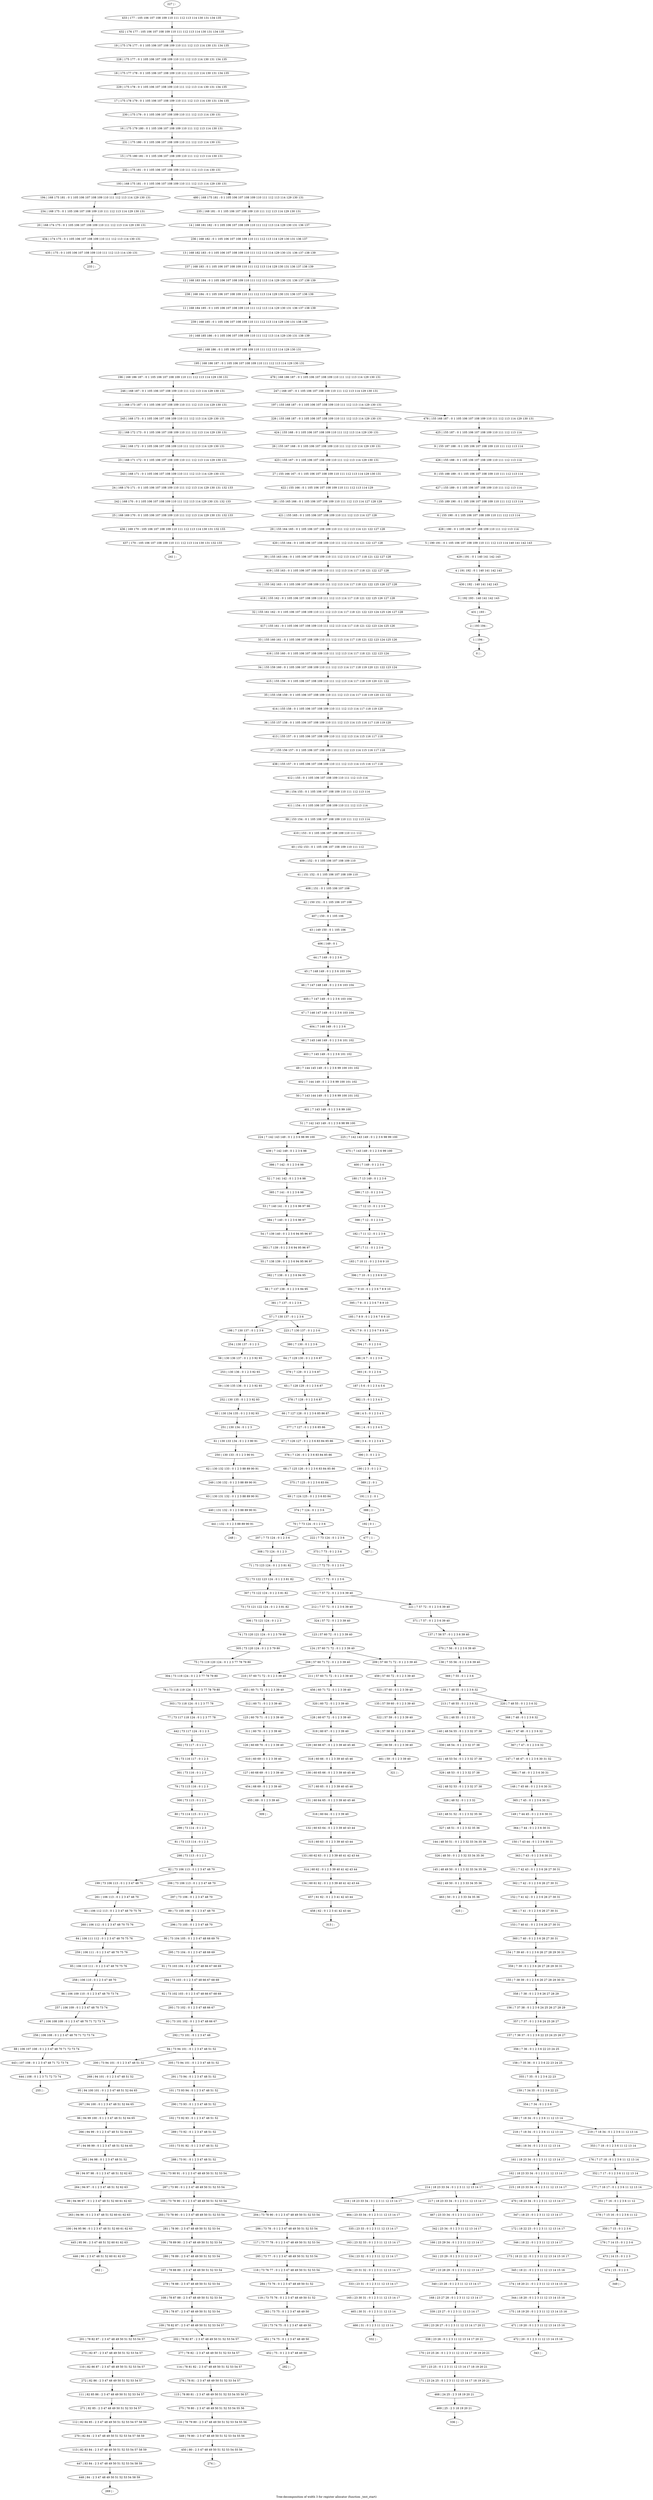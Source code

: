 digraph G {
graph [label="Tree-decomposition of width 3 for register allocator (function _test_start)"]
0[label="0 | : "];
1[label="1 | 194 : "];
2[label="2 | 193 194 : "];
3[label="3 | 192 193 : 140 141 142 143 "];
4[label="4 | 191 192 : 0 1 140 141 142 143 "];
5[label="5 | 190 191 : 0 1 105 106 107 108 109 110 111 112 113 114 140 141 142 143 "];
6[label="6 | 155 190 : 0 1 105 106 107 108 109 110 111 112 113 114 "];
7[label="7 | 155 189 190 : 0 1 105 106 107 108 109 110 111 112 113 114 "];
8[label="8 | 155 188 189 : 0 1 105 106 107 108 109 110 111 112 113 114 "];
9[label="9 | 155 187 188 : 0 1 105 106 107 108 109 110 111 112 113 114 "];
10[label="10 | 168 185 186 : 0 1 105 106 107 108 109 110 111 112 113 114 129 130 131 138 139 "];
11[label="11 | 168 184 185 : 0 1 105 106 107 108 109 110 111 112 113 114 129 130 131 136 137 138 139 "];
12[label="12 | 168 183 184 : 0 1 105 106 107 108 109 110 111 112 113 114 129 130 131 136 137 138 139 "];
13[label="13 | 168 182 183 : 0 1 105 106 107 108 109 110 111 112 113 114 129 130 131 136 137 138 139 "];
14[label="14 | 168 181 182 : 0 1 105 106 107 108 109 110 111 112 113 114 129 130 131 136 137 "];
15[label="15 | 175 180 181 : 0 1 105 106 107 108 109 110 111 112 113 114 130 131 "];
16[label="16 | 175 179 180 : 0 1 105 106 107 108 109 110 111 112 113 114 130 131 "];
17[label="17 | 175 178 179 : 0 1 105 106 107 108 109 110 111 112 113 114 130 131 134 135 "];
18[label="18 | 175 177 178 : 0 1 105 106 107 108 109 110 111 112 113 114 130 131 134 135 "];
19[label="19 | 175 176 177 : 0 1 105 106 107 108 109 110 111 112 113 114 130 131 134 135 "];
20[label="20 | 168 174 175 : 0 1 105 106 107 108 109 110 111 112 113 114 129 130 131 "];
21[label="21 | 168 173 187 : 0 1 105 106 107 108 109 110 111 112 113 114 129 130 131 "];
22[label="22 | 168 172 173 : 0 1 105 106 107 108 109 110 111 112 113 114 129 130 131 "];
23[label="23 | 168 171 172 : 0 1 105 106 107 108 109 110 111 112 113 114 129 130 131 "];
24[label="24 | 168 170 171 : 0 1 105 106 107 108 109 110 111 112 113 114 129 130 131 132 133 "];
25[label="25 | 168 169 170 : 0 1 105 106 107 108 109 110 111 112 113 114 129 130 131 132 133 "];
26[label="26 | 155 167 168 : 0 1 105 106 107 108 109 110 111 112 113 114 129 130 131 "];
27[label="27 | 155 166 167 : 0 1 105 106 107 108 109 110 111 112 113 114 129 130 131 "];
28[label="28 | 155 165 166 : 0 1 105 106 107 108 109 110 111 112 113 114 127 128 129 "];
29[label="29 | 155 164 165 : 0 1 105 106 107 108 109 110 111 112 113 114 121 122 127 128 "];
30[label="30 | 155 163 164 : 0 1 105 106 107 108 109 110 111 112 113 114 117 118 121 122 127 128 "];
31[label="31 | 155 162 163 : 0 1 105 106 107 108 109 110 111 112 113 114 117 118 121 122 125 126 127 128 "];
32[label="32 | 155 161 162 : 0 1 105 106 107 108 109 110 111 112 113 114 117 118 121 122 123 124 125 126 127 128 "];
33[label="33 | 155 160 161 : 0 1 105 106 107 108 109 110 111 112 113 114 117 118 121 122 123 124 125 126 "];
34[label="34 | 155 159 160 : 0 1 105 106 107 108 109 110 111 112 113 114 117 118 119 120 121 122 123 124 "];
35[label="35 | 155 158 159 : 0 1 105 106 107 108 109 110 111 112 113 114 117 118 119 120 121 122 "];
36[label="36 | 155 157 158 : 0 1 105 106 107 108 109 110 111 112 113 114 115 116 117 118 119 120 "];
37[label="37 | 155 156 157 : 0 1 105 106 107 108 109 110 111 112 113 114 115 116 117 118 "];
38[label="38 | 154 155 : 0 1 105 106 107 108 109 110 111 112 113 114 "];
39[label="39 | 153 154 : 0 1 105 106 107 108 109 110 111 112 113 114 "];
40[label="40 | 152 153 : 0 1 105 106 107 108 109 110 111 112 "];
41[label="41 | 151 152 : 0 1 105 106 107 108 109 110 "];
42[label="42 | 150 151 : 0 1 105 106 107 108 "];
43[label="43 | 149 150 : 0 1 105 106 "];
44[label="44 | 7 149 : 0 1 2 3 6 "];
45[label="45 | 7 148 149 : 0 1 2 3 6 103 104 "];
46[label="46 | 7 147 148 149 : 0 1 2 3 6 103 104 "];
47[label="47 | 7 146 147 149 : 0 1 2 3 6 103 104 "];
48[label="48 | 7 145 146 149 : 0 1 2 3 6 101 102 "];
49[label="49 | 7 144 145 149 : 0 1 2 3 6 99 100 101 102 "];
50[label="50 | 7 143 144 149 : 0 1 2 3 6 99 100 101 102 "];
51[label="51 | 7 142 143 149 : 0 1 2 3 6 98 99 100 "];
52[label="52 | 7 141 142 : 0 1 2 3 6 98 "];
53[label="53 | 7 140 141 : 0 1 2 3 6 96 97 98 "];
54[label="54 | 7 139 140 : 0 1 2 3 6 94 95 96 97 "];
55[label="55 | 7 138 139 : 0 1 2 3 6 94 95 96 97 "];
56[label="56 | 7 137 138 : 0 1 2 3 6 94 95 "];
57[label="57 | 7 130 137 : 0 1 2 3 6 "];
58[label="58 | 130 136 137 : 0 1 2 3 92 93 "];
59[label="59 | 130 135 136 : 0 1 2 3 92 93 "];
60[label="60 | 130 134 135 : 0 1 2 3 92 93 "];
61[label="61 | 130 133 134 : 0 1 2 3 90 91 "];
62[label="62 | 130 132 133 : 0 1 2 3 88 89 90 91 "];
63[label="63 | 130 131 132 : 0 1 2 3 88 89 90 91 "];
64[label="64 | 7 129 130 : 0 1 2 3 6 87 "];
65[label="65 | 7 128 129 : 0 1 2 3 6 87 "];
66[label="66 | 7 127 128 : 0 1 2 3 6 85 86 87 "];
67[label="67 | 7 126 127 : 0 1 2 3 6 83 84 85 86 "];
68[label="68 | 7 125 126 : 0 1 2 3 6 83 84 85 86 "];
69[label="69 | 7 124 125 : 0 1 2 3 6 83 84 "];
70[label="70 | 7 73 124 : 0 1 2 3 6 "];
71[label="71 | 73 123 124 : 0 1 2 3 81 82 "];
72[label="72 | 73 122 123 124 : 0 1 2 3 81 82 "];
73[label="73 | 73 121 122 124 : 0 1 2 3 81 82 "];
74[label="74 | 73 120 121 124 : 0 1 2 3 79 80 "];
75[label="75 | 73 119 120 124 : 0 1 2 3 77 78 79 80 "];
76[label="76 | 73 118 119 124 : 0 1 2 3 77 78 79 80 "];
77[label="77 | 73 117 118 124 : 0 1 2 3 77 78 "];
78[label="78 | 73 116 117 : 0 1 2 3 "];
79[label="79 | 73 115 116 : 0 1 2 3 "];
80[label="80 | 73 114 115 : 0 1 2 3 "];
81[label="81 | 73 113 114 : 0 1 2 3 "];
82[label="82 | 73 106 113 : 0 1 2 3 47 48 70 "];
83[label="83 | 106 112 113 : 0 1 2 3 47 48 70 75 76 "];
84[label="84 | 106 111 112 : 0 1 2 3 47 48 70 75 76 "];
85[label="85 | 106 110 111 : 0 1 2 3 47 48 70 75 76 "];
86[label="86 | 106 109 110 : 0 1 2 3 47 48 70 73 74 "];
87[label="87 | 106 108 109 : 0 1 2 3 47 48 70 71 72 73 74 "];
88[label="88 | 106 107 108 : 0 1 2 3 47 48 70 71 72 73 74 "];
89[label="89 | 73 105 106 : 0 1 2 3 47 48 70 "];
90[label="90 | 73 104 105 : 0 1 2 3 47 48 68 69 70 "];
91[label="91 | 73 103 104 : 0 1 2 3 47 48 66 67 68 69 "];
92[label="92 | 73 102 103 : 0 1 2 3 47 48 66 67 68 69 "];
93[label="93 | 73 101 102 : 0 1 2 3 47 48 66 67 "];
94[label="94 | 73 94 101 : 0 1 2 3 47 48 51 52 "];
95[label="95 | 94 100 101 : 0 1 2 3 47 48 51 52 64 65 "];
96[label="96 | 94 99 100 : 0 1 2 3 47 48 51 52 64 65 "];
97[label="97 | 94 98 99 : 0 1 2 3 47 48 51 52 64 65 "];
98[label="98 | 94 97 98 : 0 1 2 3 47 48 51 52 62 63 "];
99[label="99 | 94 96 97 : 0 1 2 3 47 48 51 52 60 61 62 63 "];
100[label="100 | 94 95 96 : 0 1 2 3 47 48 51 52 60 61 62 63 "];
101[label="101 | 73 93 94 : 0 1 2 3 47 48 51 52 "];
102[label="102 | 73 92 93 : 0 1 2 3 47 48 51 52 "];
103[label="103 | 73 91 92 : 0 1 2 3 47 48 51 52 "];
104[label="104 | 73 90 91 : 0 1 2 3 47 48 49 50 51 52 53 54 "];
105[label="105 | 73 78 90 : 0 1 2 3 47 48 49 50 51 52 53 54 "];
106[label="106 | 78 89 90 : 2 3 47 48 49 50 51 52 53 54 "];
107[label="107 | 78 88 89 : 2 3 47 48 49 50 51 52 53 54 "];
108[label="108 | 78 87 88 : 2 3 47 48 49 50 51 52 53 54 "];
109[label="109 | 78 82 87 : 2 3 47 48 49 50 51 52 53 54 57 "];
110[label="110 | 82 86 87 : 2 3 47 48 49 50 51 52 53 54 57 "];
111[label="111 | 82 85 86 : 2 3 47 48 49 50 51 52 53 54 57 "];
112[label="112 | 82 84 85 : 2 3 47 48 49 50 51 52 53 54 57 58 59 "];
113[label="113 | 82 83 84 : 2 3 47 48 49 50 51 52 53 54 57 58 59 "];
114[label="114 | 78 81 82 : 2 3 47 48 49 50 51 52 53 54 57 "];
115[label="115 | 78 80 81 : 2 3 47 48 49 50 51 52 53 54 55 56 57 "];
116[label="116 | 78 79 80 : 2 3 47 48 49 50 51 52 53 54 55 56 "];
117[label="117 | 73 77 78 : 0 1 2 3 47 48 49 50 51 52 53 54 "];
118[label="118 | 73 76 77 : 0 1 2 3 47 48 49 50 51 52 53 54 "];
119[label="119 | 73 75 76 : 0 1 2 3 47 48 49 50 51 52 "];
120[label="120 | 73 74 75 : 0 1 2 3 47 48 49 50 "];
121[label="121 | 7 72 73 : 0 1 2 3 6 "];
122[label="122 | 7 57 72 : 0 1 2 3 6 39 40 "];
123[label="123 | 57 60 72 : 0 1 2 3 39 40 "];
124[label="124 | 57 60 71 72 : 0 1 2 3 39 40 "];
125[label="125 | 60 70 71 : 0 1 2 3 39 40 "];
126[label="126 | 60 69 70 : 0 1 2 3 39 40 "];
127[label="127 | 60 68 69 : 0 1 2 3 39 40 "];
128[label="128 | 60 67 72 : 0 1 2 3 39 40 "];
129[label="129 | 60 66 67 : 0 1 2 3 39 40 45 46 "];
130[label="130 | 60 65 66 : 0 1 2 3 39 40 45 46 "];
131[label="131 | 60 64 65 : 0 1 2 3 39 40 45 46 "];
132[label="132 | 60 63 64 : 0 1 2 3 39 40 43 44 "];
133[label="133 | 60 62 63 : 0 1 2 3 39 40 41 42 43 44 "];
134[label="134 | 60 61 62 : 0 1 2 3 39 40 41 42 43 44 "];
135[label="135 | 57 59 60 : 0 1 2 3 39 40 "];
136[label="136 | 57 58 59 : 0 1 2 3 39 40 "];
137[label="137 | 7 56 57 : 0 1 2 3 6 39 40 "];
138[label="138 | 7 55 56 : 0 1 2 3 6 39 40 "];
139[label="139 | 7 48 55 : 0 1 2 3 6 32 "];
140[label="140 | 48 54 55 : 0 1 2 3 32 37 38 "];
141[label="141 | 48 53 54 : 0 1 2 3 32 37 38 "];
142[label="142 | 48 52 53 : 0 1 2 3 32 37 38 "];
143[label="143 | 48 51 52 : 0 1 2 3 32 35 36 "];
144[label="144 | 48 50 51 : 0 1 2 3 32 33 34 35 36 "];
145[label="145 | 48 49 50 : 0 1 2 3 32 33 34 35 36 "];
146[label="146 | 7 47 48 : 0 1 2 3 6 32 "];
147[label="147 | 7 46 47 : 0 1 2 3 6 30 31 32 "];
148[label="148 | 7 45 46 : 0 1 2 3 6 30 31 "];
149[label="149 | 7 44 45 : 0 1 2 3 6 30 31 "];
150[label="150 | 7 43 44 : 0 1 2 3 6 30 31 "];
151[label="151 | 7 42 43 : 0 1 2 3 6 26 27 30 31 "];
152[label="152 | 7 41 42 : 0 1 2 3 6 26 27 30 31 "];
153[label="153 | 7 40 41 : 0 1 2 3 6 26 27 30 31 "];
154[label="154 | 7 39 40 : 0 1 2 3 6 26 27 28 29 30 31 "];
155[label="155 | 7 38 39 : 0 1 2 3 6 26 27 28 29 30 31 "];
156[label="156 | 7 37 38 : 0 1 2 3 6 24 25 26 27 28 29 "];
157[label="157 | 7 36 37 : 0 1 2 3 6 22 23 24 25 26 27 "];
158[label="158 | 7 35 36 : 0 1 2 3 6 22 23 24 25 "];
159[label="159 | 7 34 35 : 0 1 2 3 6 22 23 "];
160[label="160 | 7 18 34 : 0 1 2 3 6 11 12 13 14 "];
161[label="161 | 18 23 34 : 0 1 2 3 11 12 13 14 17 "];
162[label="162 | 18 23 33 34 : 0 1 2 3 11 12 13 14 17 "];
163[label="163 | 23 32 33 : 0 1 2 3 11 12 13 14 17 "];
164[label="164 | 23 31 32 : 0 1 2 3 11 12 13 14 17 "];
165[label="165 | 23 30 31 : 0 1 2 3 11 12 13 14 17 "];
166[label="166 | 23 29 34 : 0 1 2 3 11 12 13 14 17 "];
167[label="167 | 23 28 29 : 0 1 2 3 11 12 13 14 17 "];
168[label="168 | 23 27 28 : 0 1 2 3 11 12 13 14 17 "];
169[label="169 | 23 26 27 : 0 1 2 3 11 12 13 14 17 20 21 "];
170[label="170 | 23 25 26 : 0 1 2 3 11 12 13 14 17 18 19 20 21 "];
171[label="171 | 23 24 25 : 0 1 2 3 11 12 13 14 17 18 19 20 21 "];
172[label="172 | 18 22 23 : 0 1 2 3 11 12 13 14 17 "];
173[label="173 | 18 21 22 : 0 1 2 3 11 12 13 14 15 16 17 "];
174[label="174 | 18 20 21 : 0 1 2 3 11 12 13 14 15 16 "];
175[label="175 | 18 19 20 : 0 1 2 3 11 12 13 14 15 16 "];
176[label="176 | 7 17 18 : 0 1 2 3 6 11 12 13 14 "];
177[label="177 | 7 16 17 : 0 1 2 3 6 11 12 13 14 "];
178[label="178 | 7 15 16 : 0 1 2 3 6 11 12 "];
179[label="179 | 7 14 15 : 0 1 2 3 6 "];
180[label="180 | 7 13 149 : 0 1 2 3 6 "];
181[label="181 | 7 12 13 : 0 1 2 3 6 "];
182[label="182 | 7 11 12 : 0 1 2 3 6 "];
183[label="183 | 7 10 11 : 0 1 2 3 6 9 10 "];
184[label="184 | 7 9 10 : 0 1 2 3 6 7 8 9 10 "];
185[label="185 | 7 8 9 : 0 1 2 3 6 7 8 9 10 "];
186[label="186 | 6 7 : 0 1 2 3 6 "];
187[label="187 | 5 6 : 0 1 2 3 4 5 6 "];
188[label="188 | 4 5 : 0 1 2 3 4 5 "];
189[label="189 | 3 4 : 0 1 2 3 4 5 "];
190[label="190 | 2 3 : 0 1 2 3 "];
191[label="191 | 1 2 : 0 1 "];
192[label="192 | 0 1 : "];
193[label="193 | 168 175 181 : 0 1 105 106 107 108 109 110 111 112 113 114 129 130 131 "];
194[label="194 | 168 175 181 : 0 1 105 106 107 108 109 110 111 112 113 114 129 130 131 "];
195[label="195 | 168 186 187 : 0 1 105 106 107 108 109 110 111 112 113 114 129 130 131 "];
196[label="196 | 168 186 187 : 0 1 105 106 107 108 109 110 111 112 113 114 129 130 131 "];
197[label="197 | 155 168 187 : 0 1 105 106 107 108 109 110 111 112 113 114 129 130 131 "];
198[label="198 | 7 130 137 : 0 1 2 3 6 "];
199[label="199 | 73 106 113 : 0 1 2 3 47 48 70 "];
200[label="200 | 73 94 101 : 0 1 2 3 47 48 51 52 "];
201[label="201 | 78 82 87 : 2 3 47 48 49 50 51 52 53 54 57 "];
202[label="202 | 78 82 87 : 2 3 47 48 49 50 51 52 53 54 57 "];
203[label="203 | 73 78 90 : 0 1 2 3 47 48 49 50 51 52 53 54 "];
204[label="204 | 73 78 90 : 0 1 2 3 47 48 49 50 51 52 53 54 "];
205[label="205 | 73 94 101 : 0 1 2 3 47 48 51 52 "];
206[label="206 | 73 106 113 : 0 1 2 3 47 48 70 "];
207[label="207 | 7 73 124 : 0 1 2 3 6 "];
208[label="208 | 57 60 71 72 : 0 1 2 3 39 40 "];
209[label="209 | 57 60 71 72 : 0 1 2 3 39 40 "];
210[label="210 | 57 60 71 72 : 0 1 2 3 39 40 "];
211[label="211 | 57 60 71 72 : 0 1 2 3 39 40 "];
212[label="212 | 7 57 72 : 0 1 2 3 6 39 40 "];
213[label="213 | 7 48 55 : 0 1 2 3 6 32 "];
214[label="214 | 18 23 33 34 : 0 1 2 3 11 12 13 14 17 "];
215[label="215 | 18 23 33 34 : 0 1 2 3 11 12 13 14 17 "];
216[label="216 | 18 23 33 34 : 0 1 2 3 11 12 13 14 17 "];
217[label="217 | 18 23 33 34 : 0 1 2 3 11 12 13 14 17 "];
218[label="218 | 7 18 34 : 0 1 2 3 6 11 12 13 14 "];
219[label="219 | 7 18 34 : 0 1 2 3 6 11 12 13 14 "];
220[label="220 | 7 48 55 : 0 1 2 3 6 32 "];
221[label="221 | 7 57 72 : 0 1 2 3 6 39 40 "];
222[label="222 | 7 73 124 : 0 1 2 3 6 "];
223[label="223 | 7 130 137 : 0 1 2 3 6 "];
224[label="224 | 7 142 143 149 : 0 1 2 3 6 98 99 100 "];
225[label="225 | 7 142 143 149 : 0 1 2 3 6 98 99 100 "];
226[label="226 | 155 168 187 : 0 1 105 106 107 108 109 110 111 112 113 114 129 130 131 "];
227[label="227 | : "];
228[label="228 | 175 177 : 0 1 105 106 107 108 109 110 111 112 113 114 130 131 134 135 "];
229[label="229 | 175 178 : 0 1 105 106 107 108 109 110 111 112 113 114 130 131 134 135 "];
230[label="230 | 175 179 : 0 1 105 106 107 108 109 110 111 112 113 114 130 131 "];
231[label="231 | 175 180 : 0 1 105 106 107 108 109 110 111 112 113 114 130 131 "];
232[label="232 | 175 181 : 0 1 105 106 107 108 109 110 111 112 113 114 130 131 "];
233[label="233 | : "];
234[label="234 | 168 175 : 0 1 105 106 107 108 109 110 111 112 113 114 129 130 131 "];
235[label="235 | 168 181 : 0 1 105 106 107 108 109 110 111 112 113 114 129 130 131 "];
236[label="236 | 168 182 : 0 1 105 106 107 108 109 110 111 112 113 114 129 130 131 136 137 "];
237[label="237 | 168 183 : 0 1 105 106 107 108 109 110 111 112 113 114 129 130 131 136 137 138 139 "];
238[label="238 | 168 184 : 0 1 105 106 107 108 109 110 111 112 113 114 129 130 131 136 137 138 139 "];
239[label="239 | 168 185 : 0 1 105 106 107 108 109 110 111 112 113 114 129 130 131 138 139 "];
240[label="240 | 168 186 : 0 1 105 106 107 108 109 110 111 112 113 114 129 130 131 "];
241[label="241 | : "];
242[label="242 | 168 170 : 0 1 105 106 107 108 109 110 111 112 113 114 129 130 131 132 133 "];
243[label="243 | 168 171 : 0 1 105 106 107 108 109 110 111 112 113 114 129 130 131 "];
244[label="244 | 168 172 : 0 1 105 106 107 108 109 110 111 112 113 114 129 130 131 "];
245[label="245 | 168 173 : 0 1 105 106 107 108 109 110 111 112 113 114 129 130 131 "];
246[label="246 | 168 187 : 0 1 105 106 107 108 109 110 111 112 113 114 129 130 131 "];
247[label="247 | 168 187 : 0 1 105 106 107 108 109 110 111 112 113 114 129 130 131 "];
248[label="248 | : "];
249[label="249 | 130 132 : 0 1 2 3 88 89 90 91 "];
250[label="250 | 130 133 : 0 1 2 3 90 91 "];
251[label="251 | 130 134 : 0 1 2 3 "];
252[label="252 | 130 135 : 0 1 2 3 92 93 "];
253[label="253 | 130 136 : 0 1 2 3 92 93 "];
254[label="254 | 130 137 : 0 1 2 3 "];
255[label="255 | : "];
256[label="256 | 106 108 : 0 1 2 3 47 48 70 71 72 73 74 "];
257[label="257 | 106 109 : 0 1 2 3 47 48 70 73 74 "];
258[label="258 | 106 110 : 0 1 2 3 47 48 70 "];
259[label="259 | 106 111 : 0 1 2 3 47 48 70 75 76 "];
260[label="260 | 106 112 : 0 1 2 3 47 48 70 75 76 "];
261[label="261 | 106 113 : 0 1 2 3 47 48 70 "];
262[label="262 | : "];
263[label="263 | 94 96 : 0 1 2 3 47 48 51 52 60 61 62 63 "];
264[label="264 | 94 97 : 0 1 2 3 47 48 51 52 62 63 "];
265[label="265 | 94 98 : 0 1 2 3 47 48 51 52 "];
266[label="266 | 94 99 : 0 1 2 3 47 48 51 52 64 65 "];
267[label="267 | 94 100 : 0 1 2 3 47 48 51 52 64 65 "];
268[label="268 | 94 101 : 0 1 2 3 47 48 51 52 "];
269[label="269 | : "];
270[label="270 | 82 84 : 2 3 47 48 49 50 51 52 53 54 57 58 59 "];
271[label="271 | 82 85 : 2 3 47 48 49 50 51 52 53 54 57 "];
272[label="272 | 82 86 : 2 3 47 48 49 50 51 52 53 54 57 "];
273[label="273 | 82 87 : 2 3 47 48 49 50 51 52 53 54 57 "];
274[label="274 | : "];
275[label="275 | 78 80 : 2 3 47 48 49 50 51 52 53 54 55 56 "];
276[label="276 | 78 81 : 2 3 47 48 49 50 51 52 53 54 57 "];
277[label="277 | 78 82 : 2 3 47 48 49 50 51 52 53 54 57 "];
278[label="278 | 78 87 : 2 3 47 48 49 50 51 52 53 54 "];
279[label="279 | 78 88 : 2 3 47 48 49 50 51 52 53 54 "];
280[label="280 | 78 89 : 2 3 47 48 49 50 51 52 53 54 "];
281[label="281 | 78 90 : 2 3 47 48 49 50 51 52 53 54 "];
282[label="282 | : "];
283[label="283 | 73 75 : 0 1 2 3 47 48 49 50 "];
284[label="284 | 73 76 : 0 1 2 3 47 48 49 50 51 52 "];
285[label="285 | 73 77 : 0 1 2 3 47 48 49 50 51 52 53 54 "];
286[label="286 | 73 78 : 0 1 2 3 47 48 49 50 51 52 53 54 "];
287[label="287 | 73 90 : 0 1 2 3 47 48 49 50 51 52 53 54 "];
288[label="288 | 73 91 : 0 1 2 3 47 48 51 52 "];
289[label="289 | 73 92 : 0 1 2 3 47 48 51 52 "];
290[label="290 | 73 93 : 0 1 2 3 47 48 51 52 "];
291[label="291 | 73 94 : 0 1 2 3 47 48 51 52 "];
292[label="292 | 73 101 : 0 1 2 3 47 48 "];
293[label="293 | 73 102 : 0 1 2 3 47 48 66 67 "];
294[label="294 | 73 103 : 0 1 2 3 47 48 66 67 68 69 "];
295[label="295 | 73 104 : 0 1 2 3 47 48 68 69 "];
296[label="296 | 73 105 : 0 1 2 3 47 48 70 "];
297[label="297 | 73 106 : 0 1 2 3 47 48 70 "];
298[label="298 | 73 113 : 0 1 2 3 "];
299[label="299 | 73 114 : 0 1 2 3 "];
300[label="300 | 73 115 : 0 1 2 3 "];
301[label="301 | 73 116 : 0 1 2 3 "];
302[label="302 | 73 117 : 0 1 2 3 "];
303[label="303 | 73 118 124 : 0 1 2 3 77 78 "];
304[label="304 | 73 119 124 : 0 1 2 3 77 78 79 80 "];
305[label="305 | 73 120 124 : 0 1 2 3 79 80 "];
306[label="306 | 73 121 124 : 0 1 2 3 "];
307[label="307 | 73 122 124 : 0 1 2 3 81 82 "];
308[label="308 | 73 124 : 0 1 2 3 "];
309[label="309 | : "];
310[label="310 | 60 69 : 0 1 2 3 39 40 "];
311[label="311 | 60 70 : 0 1 2 3 39 40 "];
312[label="312 | 60 71 : 0 1 2 3 39 40 "];
313[label="313 | : "];
314[label="314 | 60 62 : 0 1 2 3 39 40 41 42 43 44 "];
315[label="315 | 60 63 : 0 1 2 3 39 40 43 44 "];
316[label="316 | 60 64 : 0 1 2 3 39 40 "];
317[label="317 | 60 65 : 0 1 2 3 39 40 45 46 "];
318[label="318 | 60 66 : 0 1 2 3 39 40 45 46 "];
319[label="319 | 60 67 : 0 1 2 3 39 40 "];
320[label="320 | 60 72 : 0 1 2 3 39 40 "];
321[label="321 | : "];
322[label="322 | 57 59 : 0 1 2 3 39 40 "];
323[label="323 | 57 60 : 0 1 2 3 39 40 "];
324[label="324 | 57 72 : 0 1 2 3 39 40 "];
325[label="325 | : "];
326[label="326 | 48 50 : 0 1 2 3 32 33 34 35 36 "];
327[label="327 | 48 51 : 0 1 2 3 32 35 36 "];
328[label="328 | 48 52 : 0 1 2 3 32 "];
329[label="329 | 48 53 : 0 1 2 3 32 37 38 "];
330[label="330 | 48 54 : 0 1 2 3 32 37 38 "];
331[label="331 | 48 55 : 0 1 2 3 32 "];
332[label="332 | : "];
333[label="333 | 23 31 : 0 1 2 3 11 12 13 14 17 "];
334[label="334 | 23 32 : 0 1 2 3 11 12 13 14 17 "];
335[label="335 | 23 33 : 0 1 2 3 11 12 13 14 17 "];
336[label="336 | : "];
337[label="337 | 23 25 : 0 1 2 3 11 12 13 14 17 18 19 20 21 "];
338[label="338 | 23 26 : 0 1 2 3 11 12 13 14 17 20 21 "];
339[label="339 | 23 27 : 0 1 2 3 11 12 13 14 17 "];
340[label="340 | 23 28 : 0 1 2 3 11 12 13 14 17 "];
341[label="341 | 23 29 : 0 1 2 3 11 12 13 14 17 "];
342[label="342 | 23 34 : 0 1 2 3 11 12 13 14 17 "];
343[label="343 | : "];
344[label="344 | 18 20 : 0 1 2 3 11 12 13 14 15 16 "];
345[label="345 | 18 21 : 0 1 2 3 11 12 13 14 15 16 "];
346[label="346 | 18 22 : 0 1 2 3 11 12 13 14 17 "];
347[label="347 | 18 23 : 0 1 2 3 11 12 13 14 17 "];
348[label="348 | 18 34 : 0 1 2 3 11 12 13 14 "];
349[label="349 | : "];
350[label="350 | 7 15 : 0 1 2 3 6 "];
351[label="351 | 7 16 : 0 1 2 3 6 11 12 "];
352[label="352 | 7 17 : 0 1 2 3 6 11 12 13 14 "];
353[label="353 | 7 18 : 0 1 2 3 6 11 12 13 14 "];
354[label="354 | 7 34 : 0 1 2 3 6 "];
355[label="355 | 7 35 : 0 1 2 3 6 22 23 "];
356[label="356 | 7 36 : 0 1 2 3 6 22 23 24 25 "];
357[label="357 | 7 37 : 0 1 2 3 6 24 25 26 27 "];
358[label="358 | 7 38 : 0 1 2 3 6 26 27 28 29 "];
359[label="359 | 7 39 : 0 1 2 3 6 26 27 28 29 30 31 "];
360[label="360 | 7 40 : 0 1 2 3 6 26 27 30 31 "];
361[label="361 | 7 41 : 0 1 2 3 6 26 27 30 31 "];
362[label="362 | 7 42 : 0 1 2 3 6 26 27 30 31 "];
363[label="363 | 7 43 : 0 1 2 3 6 30 31 "];
364[label="364 | 7 44 : 0 1 2 3 6 30 31 "];
365[label="365 | 7 45 : 0 1 2 3 6 30 31 "];
366[label="366 | 7 46 : 0 1 2 3 6 30 31 "];
367[label="367 | 7 47 : 0 1 2 3 6 32 "];
368[label="368 | 7 48 : 0 1 2 3 6 32 "];
369[label="369 | 7 55 : 0 1 2 3 6 "];
370[label="370 | 7 56 : 0 1 2 3 6 39 40 "];
371[label="371 | 7 57 : 0 1 2 3 6 39 40 "];
372[label="372 | 7 72 : 0 1 2 3 6 "];
373[label="373 | 7 73 : 0 1 2 3 6 "];
374[label="374 | 7 124 : 0 1 2 3 6 "];
375[label="375 | 7 125 : 0 1 2 3 6 83 84 "];
376[label="376 | 7 126 : 0 1 2 3 6 83 84 85 86 "];
377[label="377 | 7 127 : 0 1 2 3 6 85 86 "];
378[label="378 | 7 128 : 0 1 2 3 6 87 "];
379[label="379 | 7 129 : 0 1 2 3 6 87 "];
380[label="380 | 7 130 : 0 1 2 3 6 "];
381[label="381 | 7 137 : 0 1 2 3 6 "];
382[label="382 | 7 138 : 0 1 2 3 6 94 95 "];
383[label="383 | 7 139 : 0 1 2 3 6 94 95 96 97 "];
384[label="384 | 7 140 : 0 1 2 3 6 96 97 "];
385[label="385 | 7 141 : 0 1 2 3 6 98 "];
386[label="386 | 7 142 : 0 1 2 3 6 98 "];
387[label="387 | : "];
388[label="388 | 1 : "];
389[label="389 | 2 : 0 1 "];
390[label="390 | 3 : 0 1 2 3 "];
391[label="391 | 4 : 0 1 2 3 4 5 "];
392[label="392 | 5 : 0 1 2 3 4 5 "];
393[label="393 | 6 : 0 1 2 3 6 "];
394[label="394 | 7 : 0 1 2 3 6 "];
395[label="395 | 7 9 : 0 1 2 3 6 7 8 9 10 "];
396[label="396 | 7 10 : 0 1 2 3 6 9 10 "];
397[label="397 | 7 11 : 0 1 2 3 6 "];
398[label="398 | 7 12 : 0 1 2 3 6 "];
399[label="399 | 7 13 : 0 1 2 3 6 "];
400[label="400 | 7 149 : 0 1 2 3 6 "];
401[label="401 | 7 143 149 : 0 1 2 3 6 99 100 "];
402[label="402 | 7 144 149 : 0 1 2 3 6 99 100 101 102 "];
403[label="403 | 7 145 149 : 0 1 2 3 6 101 102 "];
404[label="404 | 7 146 149 : 0 1 2 3 6 "];
405[label="405 | 7 147 149 : 0 1 2 3 6 103 104 "];
406[label="406 | 149 : 0 1 "];
407[label="407 | 150 : 0 1 105 106 "];
408[label="408 | 151 : 0 1 105 106 107 108 "];
409[label="409 | 152 : 0 1 105 106 107 108 109 110 "];
410[label="410 | 153 : 0 1 105 106 107 108 109 110 111 112 "];
411[label="411 | 154 : 0 1 105 106 107 108 109 110 111 112 113 114 "];
412[label="412 | 155 : 0 1 105 106 107 108 109 110 111 112 113 114 "];
413[label="413 | 155 157 : 0 1 105 106 107 108 109 110 111 112 113 114 115 116 117 118 "];
414[label="414 | 155 158 : 0 1 105 106 107 108 109 110 111 112 113 114 117 118 119 120 "];
415[label="415 | 155 159 : 0 1 105 106 107 108 109 110 111 112 113 114 117 118 119 120 121 122 "];
416[label="416 | 155 160 : 0 1 105 106 107 108 109 110 111 112 113 114 117 118 121 122 123 124 "];
417[label="417 | 155 161 : 0 1 105 106 107 108 109 110 111 112 113 114 117 118 121 122 123 124 125 126 "];
418[label="418 | 155 162 : 0 1 105 106 107 108 109 110 111 112 113 114 117 118 121 122 125 126 127 128 "];
419[label="419 | 155 163 : 0 1 105 106 107 108 109 110 111 112 113 114 117 118 121 122 127 128 "];
420[label="420 | 155 164 : 0 1 105 106 107 108 109 110 111 112 113 114 121 122 127 128 "];
421[label="421 | 155 165 : 0 1 105 106 107 108 109 110 111 112 113 114 127 128 "];
422[label="422 | 155 166 : 0 1 105 106 107 108 109 110 111 112 113 114 129 "];
423[label="423 | 155 167 : 0 1 105 106 107 108 109 110 111 112 113 114 129 130 131 "];
424[label="424 | 155 168 : 0 1 105 106 107 108 109 110 111 112 113 114 129 130 131 "];
425[label="425 | 155 187 : 0 1 105 106 107 108 109 110 111 112 113 114 "];
426[label="426 | 155 188 : 0 1 105 106 107 108 109 110 111 112 113 114 "];
427[label="427 | 155 189 : 0 1 105 106 107 108 109 110 111 112 113 114 "];
428[label="428 | 190 : 0 1 105 106 107 108 109 110 111 112 113 114 "];
429[label="429 | 191 : 0 1 140 141 142 143 "];
430[label="430 | 192 : 140 141 142 143 "];
431[label="431 | 193 : "];
432[label="432 | 176 177 : 105 106 107 108 109 110 111 112 113 114 130 131 134 135 "];
433[label="433 | 177 : 105 106 107 108 109 110 111 112 113 114 130 131 134 135 "];
434[label="434 | 174 175 : 0 1 105 106 107 108 109 110 111 112 113 114 130 131 "];
435[label="435 | 175 : 0 1 105 106 107 108 109 110 111 112 113 114 130 131 "];
436[label="436 | 169 170 : 105 106 107 108 109 110 111 112 113 114 130 131 132 133 "];
437[label="437 | 170 : 105 106 107 108 109 110 111 112 113 114 130 131 132 133 "];
438[label="438 | 155 157 : 0 1 105 106 107 108 109 110 111 112 113 114 115 116 117 118 "];
439[label="439 | 7 142 149 : 0 1 2 3 6 98 "];
440[label="440 | 131 132 : 0 1 2 3 88 89 90 91 "];
441[label="441 | 132 : 0 1 2 3 88 89 90 91 "];
442[label="442 | 73 117 124 : 0 1 2 3 "];
443[label="443 | 107 108 : 0 1 2 3 47 48 71 72 73 74 "];
444[label="444 | 108 : 0 1 2 3 71 72 73 74 "];
445[label="445 | 95 96 : 2 3 47 48 51 52 60 61 62 63 "];
446[label="446 | 96 : 2 3 47 48 51 52 60 61 62 63 "];
447[label="447 | 83 84 : 2 3 47 48 49 50 51 52 53 54 58 59 "];
448[label="448 | 84 : 2 3 47 48 49 50 51 52 53 54 58 59 "];
449[label="449 | 79 80 : 2 3 47 48 49 50 51 52 53 54 55 56 "];
450[label="450 | 80 : 2 3 47 48 49 50 51 52 53 54 55 56 "];
451[label="451 | 74 75 : 0 1 2 3 47 48 49 50 "];
452[label="452 | 75 : 0 1 2 3 47 48 49 50 "];
453[label="453 | 60 71 72 : 0 1 2 3 39 40 "];
454[label="454 | 68 69 : 0 1 2 3 39 40 "];
455[label="455 | 69 : 0 1 2 3 39 40 "];
456[label="456 | 60 71 72 : 0 1 2 3 39 40 "];
457[label="457 | 61 62 : 0 1 2 3 41 42 43 44 "];
458[label="458 | 62 : 0 1 2 3 41 42 43 44 "];
459[label="459 | 57 60 72 : 0 1 2 3 39 40 "];
460[label="460 | 58 59 : 0 1 2 3 39 40 "];
461[label="461 | 59 : 0 1 2 3 39 40 "];
462[label="462 | 49 50 : 0 1 2 3 33 34 35 36 "];
463[label="463 | 50 : 0 1 2 3 33 34 35 36 "];
464[label="464 | 23 33 34 : 0 1 2 3 11 12 13 14 17 "];
465[label="465 | 30 31 : 0 1 2 3 11 12 13 14 "];
466[label="466 | 31 : 0 1 2 3 11 12 13 14 "];
467[label="467 | 23 33 34 : 0 1 2 3 11 12 13 14 17 "];
468[label="468 | 24 25 : 2 3 18 19 20 21 "];
469[label="469 | 25 : 2 3 18 19 20 21 "];
470[label="470 | 18 23 34 : 0 1 2 3 11 12 13 14 17 "];
471[label="471 | 19 20 : 0 1 2 3 11 12 13 14 15 16 "];
472[label="472 | 20 : 0 1 2 3 11 12 13 14 15 16 "];
473[label="473 | 14 15 : 0 1 2 3 "];
474[label="474 | 15 : 0 1 2 3 "];
475[label="475 | 7 143 149 : 0 1 2 3 6 99 100 "];
476[label="476 | 7 9 : 0 1 2 3 6 7 8 9 10 "];
477[label="477 | 1 : "];
478[label="478 | 155 168 187 : 0 1 105 106 107 108 109 110 111 112 113 114 129 130 131 "];
479[label="479 | 168 186 187 : 0 1 105 106 107 108 109 110 111 112 113 114 129 130 131 "];
480[label="480 | 168 175 181 : 0 1 105 106 107 108 109 110 111 112 113 114 129 130 131 "];
44->45 ;
45->46 ;
71->72 ;
123->124 ;
161->162 ;
57->198 ;
82->199 ;
94->200 ;
109->201 ;
109->202 ;
105->203 ;
105->204 ;
94->205 ;
82->206 ;
70->207 ;
124->208 ;
124->209 ;
208->210 ;
208->211 ;
122->212 ;
139->213 ;
162->214 ;
162->215 ;
214->216 ;
214->217 ;
160->218 ;
160->219 ;
139->220 ;
122->221 ;
70->222 ;
57->223 ;
51->224 ;
51->225 ;
234->20 ;
194->234 ;
242->25 ;
24->242 ;
243->24 ;
23->243 ;
244->23 ;
22->244 ;
245->22 ;
21->245 ;
246->21 ;
196->246 ;
249->63 ;
62->249 ;
250->62 ;
61->250 ;
251->61 ;
60->251 ;
252->60 ;
59->252 ;
253->59 ;
58->253 ;
254->58 ;
198->254 ;
256->88 ;
87->256 ;
257->87 ;
86->257 ;
258->86 ;
85->258 ;
259->85 ;
84->259 ;
260->84 ;
83->260 ;
261->83 ;
199->261 ;
263->100 ;
99->263 ;
264->99 ;
98->264 ;
265->98 ;
97->265 ;
266->97 ;
96->266 ;
267->96 ;
95->267 ;
268->95 ;
200->268 ;
270->113 ;
112->270 ;
271->112 ;
111->271 ;
272->111 ;
110->272 ;
273->110 ;
201->273 ;
275->116 ;
115->275 ;
276->115 ;
114->276 ;
277->114 ;
202->277 ;
278->109 ;
108->278 ;
279->108 ;
107->279 ;
280->107 ;
106->280 ;
281->106 ;
203->281 ;
283->120 ;
119->283 ;
284->119 ;
118->284 ;
285->118 ;
117->285 ;
286->117 ;
204->286 ;
287->105 ;
104->287 ;
288->104 ;
103->288 ;
289->103 ;
102->289 ;
290->102 ;
101->290 ;
291->101 ;
205->291 ;
292->94 ;
93->292 ;
293->93 ;
92->293 ;
294->92 ;
91->294 ;
295->91 ;
90->295 ;
296->90 ;
89->296 ;
297->89 ;
206->297 ;
298->82 ;
81->298 ;
299->81 ;
80->299 ;
300->80 ;
79->300 ;
301->79 ;
78->301 ;
302->78 ;
303->77 ;
76->303 ;
304->76 ;
75->304 ;
305->75 ;
74->305 ;
306->74 ;
73->306 ;
307->73 ;
72->307 ;
308->71 ;
207->308 ;
310->127 ;
126->310 ;
311->126 ;
125->311 ;
312->125 ;
314->134 ;
133->314 ;
315->133 ;
132->315 ;
316->132 ;
131->316 ;
317->131 ;
130->317 ;
318->130 ;
129->318 ;
319->129 ;
128->319 ;
320->128 ;
322->136 ;
135->322 ;
323->135 ;
324->123 ;
212->324 ;
326->145 ;
144->326 ;
327->144 ;
143->327 ;
328->143 ;
142->328 ;
329->142 ;
141->329 ;
330->141 ;
140->330 ;
331->140 ;
213->331 ;
333->165 ;
164->333 ;
334->164 ;
163->334 ;
335->163 ;
337->171 ;
170->337 ;
338->170 ;
169->338 ;
339->169 ;
168->339 ;
340->168 ;
167->340 ;
341->167 ;
166->341 ;
342->166 ;
344->175 ;
174->344 ;
345->174 ;
173->345 ;
346->173 ;
172->346 ;
347->172 ;
348->161 ;
218->348 ;
350->179 ;
178->350 ;
351->178 ;
177->351 ;
352->177 ;
176->352 ;
353->176 ;
219->353 ;
354->160 ;
159->354 ;
355->159 ;
158->355 ;
356->158 ;
157->356 ;
357->157 ;
156->357 ;
358->156 ;
155->358 ;
359->155 ;
154->359 ;
360->154 ;
153->360 ;
361->153 ;
152->361 ;
362->152 ;
151->362 ;
363->151 ;
150->363 ;
364->150 ;
149->364 ;
365->149 ;
148->365 ;
366->148 ;
147->366 ;
367->147 ;
146->367 ;
368->146 ;
220->368 ;
369->139 ;
138->369 ;
370->138 ;
137->370 ;
371->137 ;
221->371 ;
372->122 ;
121->372 ;
373->121 ;
222->373 ;
374->70 ;
69->374 ;
375->69 ;
68->375 ;
376->68 ;
67->376 ;
377->67 ;
66->377 ;
378->66 ;
65->378 ;
379->65 ;
64->379 ;
380->64 ;
223->380 ;
381->57 ;
56->381 ;
382->56 ;
55->382 ;
383->55 ;
54->383 ;
384->54 ;
53->384 ;
385->53 ;
52->385 ;
386->52 ;
388->192 ;
191->388 ;
389->191 ;
190->389 ;
390->190 ;
189->390 ;
391->189 ;
188->391 ;
392->188 ;
187->392 ;
393->187 ;
186->393 ;
394->186 ;
395->185 ;
184->395 ;
396->184 ;
183->396 ;
397->183 ;
182->397 ;
398->182 ;
181->398 ;
399->181 ;
180->399 ;
400->180 ;
401->51 ;
50->401 ;
402->50 ;
49->402 ;
403->49 ;
48->403 ;
404->48 ;
47->404 ;
405->47 ;
46->405 ;
406->44 ;
43->406 ;
407->43 ;
42->407 ;
408->42 ;
41->408 ;
409->41 ;
40->409 ;
410->40 ;
39->410 ;
411->39 ;
38->411 ;
412->38 ;
413->37 ;
36->413 ;
414->36 ;
35->414 ;
415->35 ;
34->415 ;
416->34 ;
33->416 ;
417->33 ;
32->417 ;
418->32 ;
31->418 ;
419->31 ;
30->419 ;
420->30 ;
29->420 ;
421->29 ;
28->421 ;
422->28 ;
27->422 ;
423->27 ;
26->423 ;
424->26 ;
226->424 ;
20->434 ;
435->233 ;
434->435 ;
25->436 ;
437->241 ;
436->437 ;
438->412 ;
37->438 ;
439->386 ;
224->439 ;
63->440 ;
441->248 ;
440->441 ;
442->302 ;
77->442 ;
88->443 ;
444->255 ;
443->444 ;
100->445 ;
446->262 ;
445->446 ;
113->447 ;
448->269 ;
447->448 ;
116->449 ;
450->274 ;
449->450 ;
120->451 ;
452->282 ;
451->452 ;
453->312 ;
210->453 ;
127->454 ;
455->309 ;
454->455 ;
456->320 ;
211->456 ;
134->457 ;
458->313 ;
457->458 ;
459->323 ;
209->459 ;
136->460 ;
461->321 ;
460->461 ;
145->462 ;
463->325 ;
462->463 ;
464->335 ;
216->464 ;
165->465 ;
466->332 ;
465->466 ;
467->342 ;
217->467 ;
171->468 ;
469->336 ;
468->469 ;
470->347 ;
215->470 ;
175->471 ;
472->343 ;
471->472 ;
179->473 ;
474->349 ;
473->474 ;
475->400 ;
225->475 ;
476->394 ;
185->476 ;
477->387 ;
192->477 ;
227->433 ;
433->432 ;
432->19 ;
19->228 ;
228->18 ;
18->229 ;
229->17 ;
17->230 ;
230->16 ;
16->231 ;
231->15 ;
15->232 ;
232->193 ;
235->14 ;
14->236 ;
236->13 ;
13->237 ;
237->12 ;
12->238 ;
238->11 ;
11->239 ;
239->10 ;
10->240 ;
240->195 ;
247->197 ;
425->9 ;
9->426 ;
426->8 ;
8->427 ;
427->7 ;
7->6 ;
6->428 ;
428->5 ;
5->429 ;
429->4 ;
4->430 ;
430->3 ;
3->431 ;
431->2 ;
2->1 ;
1->0 ;
478->425 ;
479->247 ;
480->235 ;
197->226 ;
197->478 ;
195->196 ;
195->479 ;
193->194 ;
193->480 ;
}
